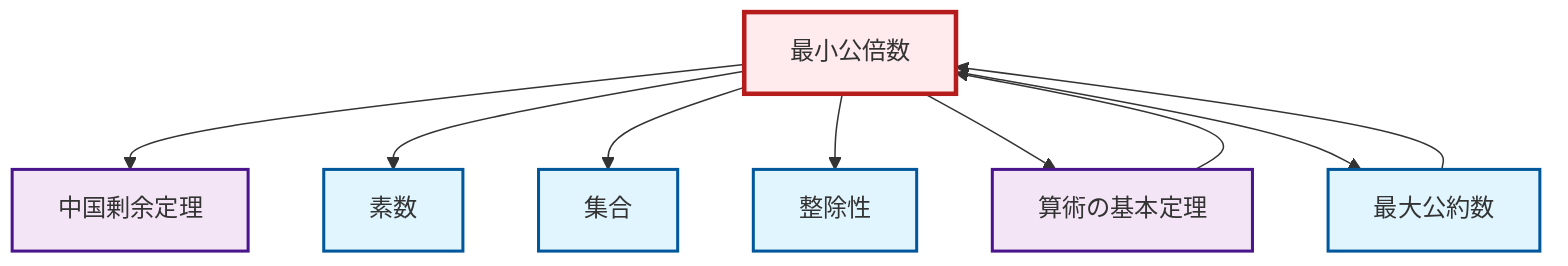 graph TD
    classDef definition fill:#e1f5fe,stroke:#01579b,stroke-width:2px
    classDef theorem fill:#f3e5f5,stroke:#4a148c,stroke-width:2px
    classDef axiom fill:#fff3e0,stroke:#e65100,stroke-width:2px
    classDef example fill:#e8f5e9,stroke:#1b5e20,stroke-width:2px
    classDef current fill:#ffebee,stroke:#b71c1c,stroke-width:3px
    def-lcm["最小公倍数"]:::definition
    def-gcd["最大公約数"]:::definition
    thm-fundamental-arithmetic["算術の基本定理"]:::theorem
    def-divisibility["整除性"]:::definition
    def-set["集合"]:::definition
    thm-chinese-remainder["中国剰余定理"]:::theorem
    def-prime["素数"]:::definition
    def-lcm --> thm-chinese-remainder
    def-lcm --> def-prime
    def-lcm --> def-set
    thm-fundamental-arithmetic --> def-lcm
    def-lcm --> def-divisibility
    def-lcm --> thm-fundamental-arithmetic
    def-lcm --> def-gcd
    def-gcd --> def-lcm
    class def-lcm current